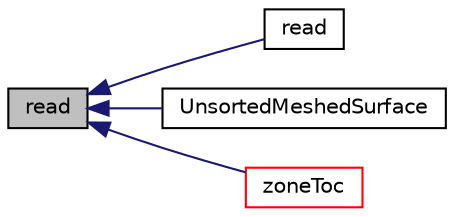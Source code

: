 digraph "read"
{
  bgcolor="transparent";
  edge [fontname="Helvetica",fontsize="10",labelfontname="Helvetica",labelfontsize="10"];
  node [fontname="Helvetica",fontsize="10",shape=record];
  rankdir="LR";
  Node1 [label="read",height=0.2,width=0.4,color="black", fillcolor="grey75", style="filled", fontcolor="black"];
  Node1 -> Node2 [dir="back",color="midnightblue",fontsize="10",style="solid",fontname="Helvetica"];
  Node2 [label="read",height=0.2,width=0.4,color="black",URL="$a02775.html#a464ebd67acbdff0014d4dae69e3ec4be",tooltip="Read from file. Chooses reader based on detected extension. "];
  Node1 -> Node3 [dir="back",color="midnightblue",fontsize="10",style="solid",fontname="Helvetica"];
  Node3 [label="UnsortedMeshedSurface",height=0.2,width=0.4,color="black",URL="$a02775.html#ab27c457d47bcfa462d1a4fcd7e66fa06",tooltip="Construct from file name (uses extension to determine type) "];
  Node1 -> Node4 [dir="back",color="midnightblue",fontsize="10",style="solid",fontname="Helvetica"];
  Node4 [label="zoneToc",height=0.2,width=0.4,color="red",URL="$a02775.html#a21923b04f7adbbfb5d40f37e13ea1f22",tooltip="Return const access to the zone table-of-contents. "];
}
